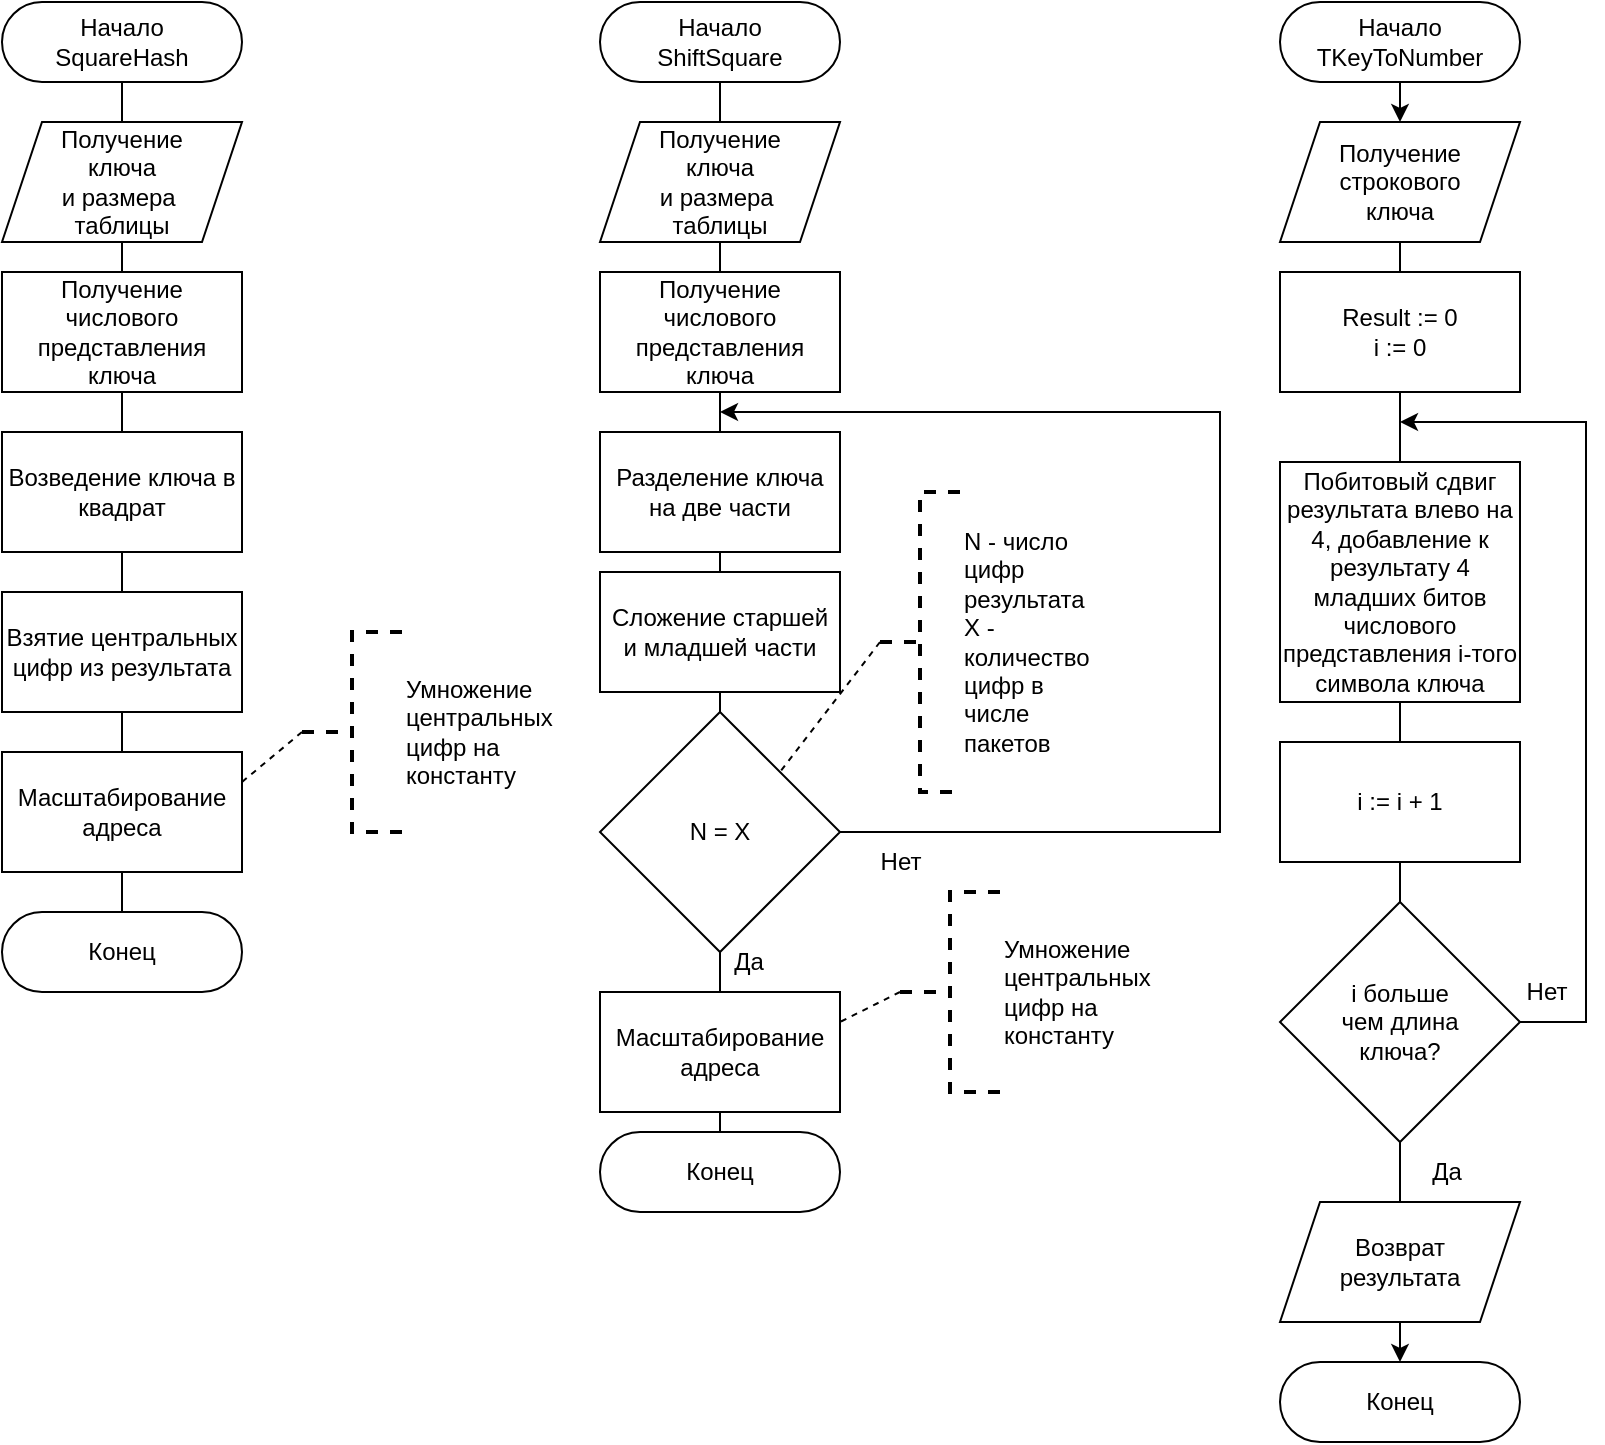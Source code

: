 <mxfile version="25.0.2" pages="5">
  <diagram id="C5RBs43oDa-KdzZeNtuy" name="uHash">
    <mxGraphModel dx="1578" dy="1188" grid="1" gridSize="10" guides="1" tooltips="1" connect="1" arrows="1" fold="1" page="1" pageScale="1" pageWidth="827" pageHeight="1169" math="0" shadow="0">
      <root>
        <mxCell id="WIyWlLk6GJQsqaUBKTNV-0" />
        <mxCell id="WIyWlLk6GJQsqaUBKTNV-1" parent="WIyWlLk6GJQsqaUBKTNV-0" />
        <mxCell id="Ho4xWsiteXDmMkR9nw2c-47" style="edgeStyle=orthogonalEdgeStyle;rounded=0;orthogonalLoop=1;jettySize=auto;html=1;exitX=0.5;exitY=0.5;exitDx=0;exitDy=20;exitPerimeter=0;entryX=0.5;entryY=0;entryDx=0;entryDy=0;endArrow=none;endFill=0;" edge="1" parent="WIyWlLk6GJQsqaUBKTNV-1" source="aARc0usMB1dLvdm51NYO-3" target="Ho4xWsiteXDmMkR9nw2c-44">
          <mxGeometry relative="1" as="geometry" />
        </mxCell>
        <mxCell id="Ho4xWsiteXDmMkR9nw2c-51" value="" style="edgeStyle=orthogonalEdgeStyle;rounded=0;orthogonalLoop=1;jettySize=auto;html=1;endArrow=none;endFill=0;" edge="1" parent="WIyWlLk6GJQsqaUBKTNV-1" source="aARc0usMB1dLvdm51NYO-3" target="Ho4xWsiteXDmMkR9nw2c-44">
          <mxGeometry relative="1" as="geometry" />
        </mxCell>
        <mxCell id="aARc0usMB1dLvdm51NYO-3" value="Начало&lt;div&gt;ShiftSquare&lt;/div&gt;" style="html=1;dashed=0;whiteSpace=wrap;shape=mxgraph.dfd.start" parent="WIyWlLk6GJQsqaUBKTNV-1" vertex="1">
          <mxGeometry x="330" y="390" width="120" height="40" as="geometry" />
        </mxCell>
        <mxCell id="aARc0usMB1dLvdm51NYO-6" style="edgeStyle=orthogonalEdgeStyle;rounded=0;orthogonalLoop=1;jettySize=auto;html=1;entryX=0.5;entryY=0;entryDx=0;entryDy=0;endArrow=none;endFill=0;" parent="WIyWlLk6GJQsqaUBKTNV-1" source="aARc0usMB1dLvdm51NYO-7" target="aARc0usMB1dLvdm51NYO-9" edge="1">
          <mxGeometry relative="1" as="geometry" />
        </mxCell>
        <mxCell id="aARc0usMB1dLvdm51NYO-7" value="Получение числового представления ключа" style="html=1;dashed=0;whiteSpace=wrap;" parent="WIyWlLk6GJQsqaUBKTNV-1" vertex="1">
          <mxGeometry x="330" y="525" width="120" height="60" as="geometry" />
        </mxCell>
        <mxCell id="aARc0usMB1dLvdm51NYO-8" style="edgeStyle=orthogonalEdgeStyle;rounded=0;orthogonalLoop=1;jettySize=auto;html=1;entryX=0.5;entryY=0;entryDx=0;entryDy=0;endArrow=none;endFill=0;" parent="WIyWlLk6GJQsqaUBKTNV-1" source="aARc0usMB1dLvdm51NYO-9" target="aARc0usMB1dLvdm51NYO-11" edge="1">
          <mxGeometry relative="1" as="geometry" />
        </mxCell>
        <mxCell id="aARc0usMB1dLvdm51NYO-9" value="Разделение ключа на две части" style="html=1;dashed=0;whiteSpace=wrap;" parent="WIyWlLk6GJQsqaUBKTNV-1" vertex="1">
          <mxGeometry x="330" y="605" width="120" height="60" as="geometry" />
        </mxCell>
        <mxCell id="aARc0usMB1dLvdm51NYO-22" style="edgeStyle=orthogonalEdgeStyle;rounded=0;orthogonalLoop=1;jettySize=auto;html=1;exitX=0.5;exitY=1;exitDx=0;exitDy=0;entryX=0.5;entryY=0;entryDx=0;entryDy=0;endArrow=none;endFill=0;" parent="WIyWlLk6GJQsqaUBKTNV-1" source="aARc0usMB1dLvdm51NYO-11" target="aARc0usMB1dLvdm51NYO-17" edge="1">
          <mxGeometry relative="1" as="geometry" />
        </mxCell>
        <mxCell id="aARc0usMB1dLvdm51NYO-11" value="Сложение старшей и младшей части" style="html=1;dashed=0;whiteSpace=wrap;" parent="WIyWlLk6GJQsqaUBKTNV-1" vertex="1">
          <mxGeometry x="330" y="675" width="120" height="60" as="geometry" />
        </mxCell>
        <mxCell id="aARc0usMB1dLvdm51NYO-15" value="Конец" style="html=1;dashed=0;whiteSpace=wrap;shape=mxgraph.dfd.start" parent="WIyWlLk6GJQsqaUBKTNV-1" vertex="1">
          <mxGeometry x="330" y="955" width="120" height="40" as="geometry" />
        </mxCell>
        <mxCell id="aARc0usMB1dLvdm51NYO-25" style="edgeStyle=orthogonalEdgeStyle;rounded=0;orthogonalLoop=1;jettySize=auto;html=1;" parent="WIyWlLk6GJQsqaUBKTNV-1" source="aARc0usMB1dLvdm51NYO-17" edge="1">
          <mxGeometry relative="1" as="geometry">
            <mxPoint x="390" y="595" as="targetPoint" />
            <Array as="points">
              <mxPoint x="640" y="805" />
              <mxPoint x="640" y="595" />
            </Array>
          </mxGeometry>
        </mxCell>
        <mxCell id="aARc0usMB1dLvdm51NYO-34" style="edgeStyle=orthogonalEdgeStyle;rounded=0;orthogonalLoop=1;jettySize=auto;html=1;entryX=0.5;entryY=0;entryDx=0;entryDy=0;endArrow=none;endFill=0;" parent="WIyWlLk6GJQsqaUBKTNV-1" source="aARc0usMB1dLvdm51NYO-17" target="aARc0usMB1dLvdm51NYO-30" edge="1">
          <mxGeometry relative="1" as="geometry" />
        </mxCell>
        <mxCell id="aARc0usMB1dLvdm51NYO-17" value="N = X" style="rhombus;whiteSpace=wrap;html=1;aspect=fixed;" parent="WIyWlLk6GJQsqaUBKTNV-1" vertex="1">
          <mxGeometry x="330" y="745" width="120" height="120" as="geometry" />
        </mxCell>
        <mxCell id="aARc0usMB1dLvdm51NYO-20" value="" style="rounded=0;orthogonalLoop=1;jettySize=auto;html=1;exitX=0;exitY=0.5;exitDx=0;exitDy=0;exitPerimeter=0;entryX=1;entryY=0;entryDx=0;entryDy=0;dashed=1;endArrow=none;endFill=0;" parent="WIyWlLk6GJQsqaUBKTNV-1" source="aARc0usMB1dLvdm51NYO-21" target="aARc0usMB1dLvdm51NYO-17" edge="1">
          <mxGeometry relative="1" as="geometry">
            <mxPoint x="420" y="785" as="targetPoint" />
          </mxGeometry>
        </mxCell>
        <mxCell id="aARc0usMB1dLvdm51NYO-21" value="&lt;div style=&quot;&quot;&gt;&lt;span style=&quot;background-color: initial; text-wrap: wrap;&quot;&gt;N - число цифр результата&lt;/span&gt;&lt;/div&gt;&lt;div style=&quot;&quot;&gt;&lt;span style=&quot;background-color: initial; text-wrap: wrap;&quot;&gt;X - количество&amp;nbsp;&lt;/span&gt;&lt;/div&gt;&lt;div style=&quot;&quot;&gt;&lt;span style=&quot;background-color: initial; text-wrap: wrap;&quot;&gt;цифр в числе пакетов&lt;/span&gt;&lt;/div&gt;" style="strokeWidth=2;html=1;shape=mxgraph.flowchart.annotation_2;align=left;labelPosition=right;pointerEvents=1;dashed=1;" parent="WIyWlLk6GJQsqaUBKTNV-1" vertex="1">
          <mxGeometry x="470" y="635" width="40" height="150" as="geometry" />
        </mxCell>
        <mxCell id="aARc0usMB1dLvdm51NYO-26" value="Нет" style="text;html=1;align=center;verticalAlign=middle;resizable=0;points=[];autosize=1;strokeColor=none;fillColor=none;" parent="WIyWlLk6GJQsqaUBKTNV-1" vertex="1">
          <mxGeometry x="460" y="805" width="40" height="30" as="geometry" />
        </mxCell>
        <mxCell id="aARc0usMB1dLvdm51NYO-30" value="Масштабирование адреса" style="html=1;dashed=0;whiteSpace=wrap;" parent="WIyWlLk6GJQsqaUBKTNV-1" vertex="1">
          <mxGeometry x="330" y="885" width="120" height="60" as="geometry" />
        </mxCell>
        <mxCell id="aARc0usMB1dLvdm51NYO-31" value="" style="rounded=0;orthogonalLoop=1;jettySize=auto;html=1;exitX=0;exitY=0.5;exitDx=0;exitDy=0;exitPerimeter=0;entryX=1;entryY=0.25;entryDx=0;entryDy=0;dashed=1;endArrow=none;endFill=0;" parent="WIyWlLk6GJQsqaUBKTNV-1" source="aARc0usMB1dLvdm51NYO-32" target="aARc0usMB1dLvdm51NYO-30" edge="1">
          <mxGeometry relative="1" as="geometry" />
        </mxCell>
        <mxCell id="aARc0usMB1dLvdm51NYO-32" value="&lt;span style=&quot;text-align: center; text-wrap: wrap;&quot;&gt;Умножение&amp;nbsp;&lt;/span&gt;&lt;div&gt;&lt;span style=&quot;text-align: center; text-wrap: wrap;&quot;&gt;центральных&amp;nbsp;&lt;/span&gt;&lt;/div&gt;&lt;div&gt;&lt;span style=&quot;text-align: center; text-wrap: wrap;&quot;&gt;цифр на константу&lt;/span&gt;&lt;/div&gt;" style="strokeWidth=2;html=1;shape=mxgraph.flowchart.annotation_2;align=left;labelPosition=right;pointerEvents=1;dashed=1;" parent="WIyWlLk6GJQsqaUBKTNV-1" vertex="1">
          <mxGeometry x="480" y="835" width="50" height="100" as="geometry" />
        </mxCell>
        <mxCell id="aARc0usMB1dLvdm51NYO-35" value="Да" style="text;html=1;align=center;verticalAlign=middle;resizable=0;points=[];autosize=1;strokeColor=none;fillColor=none;" parent="WIyWlLk6GJQsqaUBKTNV-1" vertex="1">
          <mxGeometry x="384" y="855" width="40" height="30" as="geometry" />
        </mxCell>
        <mxCell id="aARc0usMB1dLvdm51NYO-37" style="edgeStyle=orthogonalEdgeStyle;rounded=0;orthogonalLoop=1;jettySize=auto;html=1;exitX=0.5;exitY=1;exitDx=0;exitDy=0;entryX=0.5;entryY=0.5;entryDx=0;entryDy=-20;entryPerimeter=0;endArrow=none;endFill=0;" parent="WIyWlLk6GJQsqaUBKTNV-1" source="aARc0usMB1dLvdm51NYO-30" target="aARc0usMB1dLvdm51NYO-15" edge="1">
          <mxGeometry relative="1" as="geometry" />
        </mxCell>
        <mxCell id="Ho4xWsiteXDmMkR9nw2c-45" style="edgeStyle=orthogonalEdgeStyle;rounded=0;orthogonalLoop=1;jettySize=auto;html=1;exitX=0.5;exitY=0.5;exitDx=0;exitDy=20;exitPerimeter=0;entryX=0.5;entryY=0;entryDx=0;entryDy=0;endArrow=none;endFill=0;" edge="1" parent="WIyWlLk6GJQsqaUBKTNV-1" source="Ho4xWsiteXDmMkR9nw2c-1" target="Ho4xWsiteXDmMkR9nw2c-43">
          <mxGeometry relative="1" as="geometry" />
        </mxCell>
        <mxCell id="Ho4xWsiteXDmMkR9nw2c-1" value="Начало&lt;div&gt;SquareHash&lt;/div&gt;" style="html=1;dashed=0;whiteSpace=wrap;shape=mxgraph.dfd.start" vertex="1" parent="WIyWlLk6GJQsqaUBKTNV-1">
          <mxGeometry x="31" y="390" width="120" height="40" as="geometry" />
        </mxCell>
        <mxCell id="Ho4xWsiteXDmMkR9nw2c-2" style="edgeStyle=orthogonalEdgeStyle;rounded=0;orthogonalLoop=1;jettySize=auto;html=1;entryX=0.5;entryY=0;entryDx=0;entryDy=0;endArrow=none;endFill=0;" edge="1" source="Ho4xWsiteXDmMkR9nw2c-3" target="Ho4xWsiteXDmMkR9nw2c-5" parent="WIyWlLk6GJQsqaUBKTNV-1">
          <mxGeometry relative="1" as="geometry" />
        </mxCell>
        <mxCell id="Ho4xWsiteXDmMkR9nw2c-3" value="Получение числового представления ключа" style="html=1;dashed=0;whiteSpace=wrap;" vertex="1" parent="WIyWlLk6GJQsqaUBKTNV-1">
          <mxGeometry x="31" y="525" width="120" height="60" as="geometry" />
        </mxCell>
        <mxCell id="Ho4xWsiteXDmMkR9nw2c-4" style="edgeStyle=orthogonalEdgeStyle;rounded=0;orthogonalLoop=1;jettySize=auto;html=1;entryX=0.5;entryY=0;entryDx=0;entryDy=0;endArrow=none;endFill=0;" edge="1" source="Ho4xWsiteXDmMkR9nw2c-5" target="Ho4xWsiteXDmMkR9nw2c-7" parent="WIyWlLk6GJQsqaUBKTNV-1">
          <mxGeometry relative="1" as="geometry" />
        </mxCell>
        <mxCell id="Ho4xWsiteXDmMkR9nw2c-5" value="Возведение ключа в квадрат" style="html=1;dashed=0;whiteSpace=wrap;" vertex="1" parent="WIyWlLk6GJQsqaUBKTNV-1">
          <mxGeometry x="31" y="605" width="120" height="60" as="geometry" />
        </mxCell>
        <mxCell id="Ho4xWsiteXDmMkR9nw2c-20" style="edgeStyle=orthogonalEdgeStyle;rounded=0;orthogonalLoop=1;jettySize=auto;html=1;entryX=0.5;entryY=0;entryDx=0;entryDy=0;endArrow=none;endFill=0;" edge="1" parent="WIyWlLk6GJQsqaUBKTNV-1" source="Ho4xWsiteXDmMkR9nw2c-7" target="Ho4xWsiteXDmMkR9nw2c-15">
          <mxGeometry relative="1" as="geometry" />
        </mxCell>
        <mxCell id="Ho4xWsiteXDmMkR9nw2c-7" value="Взятие центральных цифр из результата" style="html=1;dashed=0;whiteSpace=wrap;" vertex="1" parent="WIyWlLk6GJQsqaUBKTNV-1">
          <mxGeometry x="31" y="685" width="120" height="60" as="geometry" />
        </mxCell>
        <mxCell id="Ho4xWsiteXDmMkR9nw2c-8" value="Конец" style="html=1;dashed=0;whiteSpace=wrap;shape=mxgraph.dfd.start" vertex="1" parent="WIyWlLk6GJQsqaUBKTNV-1">
          <mxGeometry x="31" y="845" width="120" height="40" as="geometry" />
        </mxCell>
        <mxCell id="Ho4xWsiteXDmMkR9nw2c-15" value="Масштабирование адреса" style="html=1;dashed=0;whiteSpace=wrap;" vertex="1" parent="WIyWlLk6GJQsqaUBKTNV-1">
          <mxGeometry x="31" y="765" width="120" height="60" as="geometry" />
        </mxCell>
        <mxCell id="Ho4xWsiteXDmMkR9nw2c-16" value="" style="rounded=0;orthogonalLoop=1;jettySize=auto;html=1;exitX=0;exitY=0.5;exitDx=0;exitDy=0;exitPerimeter=0;entryX=1;entryY=0.25;entryDx=0;entryDy=0;dashed=1;endArrow=none;endFill=0;" edge="1" source="Ho4xWsiteXDmMkR9nw2c-17" target="Ho4xWsiteXDmMkR9nw2c-15" parent="WIyWlLk6GJQsqaUBKTNV-1">
          <mxGeometry relative="1" as="geometry" />
        </mxCell>
        <mxCell id="Ho4xWsiteXDmMkR9nw2c-17" value="&lt;span style=&quot;text-align: center; text-wrap: wrap;&quot;&gt;Умножение&amp;nbsp;&lt;/span&gt;&lt;div&gt;&lt;span style=&quot;text-align: center; text-wrap: wrap;&quot;&gt;центральных&amp;nbsp;&lt;/span&gt;&lt;/div&gt;&lt;div&gt;&lt;span style=&quot;text-align: center; text-wrap: wrap;&quot;&gt;цифр на константу&lt;/span&gt;&lt;/div&gt;" style="strokeWidth=2;html=1;shape=mxgraph.flowchart.annotation_2;align=left;labelPosition=right;pointerEvents=1;dashed=1;" vertex="1" parent="WIyWlLk6GJQsqaUBKTNV-1">
          <mxGeometry x="181" y="705" width="50" height="100" as="geometry" />
        </mxCell>
        <mxCell id="Ho4xWsiteXDmMkR9nw2c-19" style="edgeStyle=orthogonalEdgeStyle;rounded=0;orthogonalLoop=1;jettySize=auto;html=1;exitX=0.5;exitY=1;exitDx=0;exitDy=0;entryX=0.5;entryY=0.5;entryDx=0;entryDy=-20;entryPerimeter=0;endArrow=none;endFill=0;" edge="1" source="Ho4xWsiteXDmMkR9nw2c-15" target="Ho4xWsiteXDmMkR9nw2c-8" parent="WIyWlLk6GJQsqaUBKTNV-1">
          <mxGeometry relative="1" as="geometry" />
        </mxCell>
        <mxCell id="Ho4xWsiteXDmMkR9nw2c-24" style="edgeStyle=orthogonalEdgeStyle;rounded=0;orthogonalLoop=1;jettySize=auto;html=1;exitX=0.5;exitY=0.5;exitDx=0;exitDy=20;exitPerimeter=0;entryX=0.5;entryY=0;entryDx=0;entryDy=0;" edge="1" parent="WIyWlLk6GJQsqaUBKTNV-1" source="Ho4xWsiteXDmMkR9nw2c-21" target="Ho4xWsiteXDmMkR9nw2c-23">
          <mxGeometry relative="1" as="geometry" />
        </mxCell>
        <mxCell id="Ho4xWsiteXDmMkR9nw2c-21" value="Начало&lt;div&gt;TKeyToNumber&lt;/div&gt;" style="html=1;dashed=0;whiteSpace=wrap;shape=mxgraph.dfd.start" vertex="1" parent="WIyWlLk6GJQsqaUBKTNV-1">
          <mxGeometry x="670" y="390" width="120" height="40" as="geometry" />
        </mxCell>
        <mxCell id="Ho4xWsiteXDmMkR9nw2c-27" style="edgeStyle=orthogonalEdgeStyle;rounded=0;orthogonalLoop=1;jettySize=auto;html=1;exitX=0.5;exitY=1;exitDx=0;exitDy=0;entryX=0.5;entryY=0;entryDx=0;entryDy=0;endArrow=none;endFill=0;" edge="1" parent="WIyWlLk6GJQsqaUBKTNV-1" source="Ho4xWsiteXDmMkR9nw2c-23" target="Ho4xWsiteXDmMkR9nw2c-26">
          <mxGeometry relative="1" as="geometry" />
        </mxCell>
        <mxCell id="Ho4xWsiteXDmMkR9nw2c-23" value="Получение строкового&lt;div&gt;ключа&lt;/div&gt;" style="shape=parallelogram;perimeter=parallelogramPerimeter;whiteSpace=wrap;html=1;fixedSize=1;" vertex="1" parent="WIyWlLk6GJQsqaUBKTNV-1">
          <mxGeometry x="670" y="450" width="120" height="60" as="geometry" />
        </mxCell>
        <mxCell id="Ho4xWsiteXDmMkR9nw2c-29" style="edgeStyle=orthogonalEdgeStyle;rounded=0;orthogonalLoop=1;jettySize=auto;html=1;exitX=0.5;exitY=1;exitDx=0;exitDy=0;entryX=0.5;entryY=0;entryDx=0;entryDy=0;endArrow=none;endFill=0;" edge="1" parent="WIyWlLk6GJQsqaUBKTNV-1" source="Ho4xWsiteXDmMkR9nw2c-26" target="Ho4xWsiteXDmMkR9nw2c-28">
          <mxGeometry relative="1" as="geometry" />
        </mxCell>
        <mxCell id="Ho4xWsiteXDmMkR9nw2c-26" value="Result := 0&lt;br&gt;i := 0" style="html=1;dashed=0;whiteSpace=wrap;" vertex="1" parent="WIyWlLk6GJQsqaUBKTNV-1">
          <mxGeometry x="670" y="525" width="120" height="60" as="geometry" />
        </mxCell>
        <mxCell id="Ho4xWsiteXDmMkR9nw2c-33" style="edgeStyle=orthogonalEdgeStyle;rounded=0;orthogonalLoop=1;jettySize=auto;html=1;exitX=0.5;exitY=1;exitDx=0;exitDy=0;entryX=0.5;entryY=0;entryDx=0;entryDy=0;endArrow=none;endFill=0;" edge="1" parent="WIyWlLk6GJQsqaUBKTNV-1" source="Ho4xWsiteXDmMkR9nw2c-28" target="Ho4xWsiteXDmMkR9nw2c-32">
          <mxGeometry relative="1" as="geometry" />
        </mxCell>
        <mxCell id="Ho4xWsiteXDmMkR9nw2c-28" value="Побитовый сдвиг результата влево на 4, добавление к результату 4 младших битов числового представления i-того символа ключа" style="html=1;dashed=0;whiteSpace=wrap;" vertex="1" parent="WIyWlLk6GJQsqaUBKTNV-1">
          <mxGeometry x="670" y="620" width="120" height="120" as="geometry" />
        </mxCell>
        <mxCell id="Ho4xWsiteXDmMkR9nw2c-36" style="edgeStyle=orthogonalEdgeStyle;rounded=0;orthogonalLoop=1;jettySize=auto;html=1;exitX=1;exitY=0.5;exitDx=0;exitDy=0;" edge="1" parent="WIyWlLk6GJQsqaUBKTNV-1" source="Ho4xWsiteXDmMkR9nw2c-30">
          <mxGeometry relative="1" as="geometry">
            <mxPoint x="730" y="600" as="targetPoint" />
            <Array as="points">
              <mxPoint x="823" y="900" />
              <mxPoint x="823" y="600" />
            </Array>
          </mxGeometry>
        </mxCell>
        <mxCell id="Ho4xWsiteXDmMkR9nw2c-40" style="edgeStyle=orthogonalEdgeStyle;rounded=0;orthogonalLoop=1;jettySize=auto;html=1;entryX=0.5;entryY=0;entryDx=0;entryDy=0;endArrow=none;endFill=0;" edge="1" parent="WIyWlLk6GJQsqaUBKTNV-1" source="Ho4xWsiteXDmMkR9nw2c-30" target="Ho4xWsiteXDmMkR9nw2c-39">
          <mxGeometry relative="1" as="geometry" />
        </mxCell>
        <mxCell id="Ho4xWsiteXDmMkR9nw2c-30" value="i больше&lt;div&gt;чем длина&lt;/div&gt;&lt;div&gt;ключа?&lt;/div&gt;" style="rhombus;whiteSpace=wrap;html=1;aspect=fixed;" vertex="1" parent="WIyWlLk6GJQsqaUBKTNV-1">
          <mxGeometry x="670" y="840" width="120" height="120" as="geometry" />
        </mxCell>
        <mxCell id="Ho4xWsiteXDmMkR9nw2c-34" style="edgeStyle=orthogonalEdgeStyle;rounded=0;orthogonalLoop=1;jettySize=auto;html=1;exitX=0.5;exitY=1;exitDx=0;exitDy=0;entryX=0.5;entryY=0;entryDx=0;entryDy=0;endArrow=none;endFill=0;" edge="1" parent="WIyWlLk6GJQsqaUBKTNV-1" source="Ho4xWsiteXDmMkR9nw2c-32" target="Ho4xWsiteXDmMkR9nw2c-30">
          <mxGeometry relative="1" as="geometry" />
        </mxCell>
        <mxCell id="Ho4xWsiteXDmMkR9nw2c-32" value="i := i + 1" style="html=1;dashed=0;whiteSpace=wrap;" vertex="1" parent="WIyWlLk6GJQsqaUBKTNV-1">
          <mxGeometry x="670" y="760" width="120" height="60" as="geometry" />
        </mxCell>
        <mxCell id="Ho4xWsiteXDmMkR9nw2c-37" value="Нет" style="text;html=1;align=center;verticalAlign=middle;resizable=0;points=[];autosize=1;strokeColor=none;fillColor=none;" vertex="1" parent="WIyWlLk6GJQsqaUBKTNV-1">
          <mxGeometry x="783" y="870" width="40" height="30" as="geometry" />
        </mxCell>
        <mxCell id="Ho4xWsiteXDmMkR9nw2c-38" value="Да" style="text;html=1;align=center;verticalAlign=middle;resizable=0;points=[];autosize=1;strokeColor=none;fillColor=none;" vertex="1" parent="WIyWlLk6GJQsqaUBKTNV-1">
          <mxGeometry x="733" y="960" width="40" height="30" as="geometry" />
        </mxCell>
        <mxCell id="Ho4xWsiteXDmMkR9nw2c-39" value="Возврат&lt;div&gt;результата&lt;/div&gt;" style="shape=parallelogram;perimeter=parallelogramPerimeter;whiteSpace=wrap;html=1;fixedSize=1;" vertex="1" parent="WIyWlLk6GJQsqaUBKTNV-1">
          <mxGeometry x="670" y="990" width="120" height="60" as="geometry" />
        </mxCell>
        <mxCell id="Ho4xWsiteXDmMkR9nw2c-41" value="Конец" style="html=1;dashed=0;whiteSpace=wrap;shape=mxgraph.dfd.start" vertex="1" parent="WIyWlLk6GJQsqaUBKTNV-1">
          <mxGeometry x="670" y="1070" width="120" height="40" as="geometry" />
        </mxCell>
        <mxCell id="Ho4xWsiteXDmMkR9nw2c-42" style="edgeStyle=orthogonalEdgeStyle;rounded=0;orthogonalLoop=1;jettySize=auto;html=1;exitX=0.5;exitY=1;exitDx=0;exitDy=0;entryX=0.5;entryY=0.5;entryDx=0;entryDy=-20;entryPerimeter=0;" edge="1" parent="WIyWlLk6GJQsqaUBKTNV-1" source="Ho4xWsiteXDmMkR9nw2c-39" target="Ho4xWsiteXDmMkR9nw2c-41">
          <mxGeometry relative="1" as="geometry" />
        </mxCell>
        <mxCell id="Ho4xWsiteXDmMkR9nw2c-46" style="edgeStyle=orthogonalEdgeStyle;rounded=0;orthogonalLoop=1;jettySize=auto;html=1;exitX=0.5;exitY=1;exitDx=0;exitDy=0;entryX=0.5;entryY=0;entryDx=0;entryDy=0;endArrow=none;endFill=0;" edge="1" parent="WIyWlLk6GJQsqaUBKTNV-1" source="Ho4xWsiteXDmMkR9nw2c-43" target="Ho4xWsiteXDmMkR9nw2c-3">
          <mxGeometry relative="1" as="geometry" />
        </mxCell>
        <mxCell id="Ho4xWsiteXDmMkR9nw2c-43" value="Получение&lt;div&gt;ключа&lt;div&gt;и размера&amp;nbsp;&lt;/div&gt;&lt;div&gt;таблицы&lt;/div&gt;&lt;/div&gt;" style="shape=parallelogram;perimeter=parallelogramPerimeter;whiteSpace=wrap;html=1;fixedSize=1;" vertex="1" parent="WIyWlLk6GJQsqaUBKTNV-1">
          <mxGeometry x="31" y="450" width="120" height="60" as="geometry" />
        </mxCell>
        <mxCell id="Ho4xWsiteXDmMkR9nw2c-48" style="edgeStyle=orthogonalEdgeStyle;rounded=0;orthogonalLoop=1;jettySize=auto;html=1;exitX=0.5;exitY=1;exitDx=0;exitDy=0;entryX=0.5;entryY=0;entryDx=0;entryDy=0;endArrow=none;endFill=0;" edge="1" parent="WIyWlLk6GJQsqaUBKTNV-1" source="Ho4xWsiteXDmMkR9nw2c-44" target="aARc0usMB1dLvdm51NYO-7">
          <mxGeometry relative="1" as="geometry" />
        </mxCell>
        <mxCell id="Ho4xWsiteXDmMkR9nw2c-44" value="Получение&lt;div&gt;ключа&lt;div&gt;и размера&amp;nbsp;&lt;/div&gt;&lt;div&gt;таблицы&lt;/div&gt;&lt;/div&gt;" style="shape=parallelogram;perimeter=parallelogramPerimeter;whiteSpace=wrap;html=1;fixedSize=1;" vertex="1" parent="WIyWlLk6GJQsqaUBKTNV-1">
          <mxGeometry x="330" y="450" width="120" height="60" as="geometry" />
        </mxCell>
      </root>
    </mxGraphModel>
  </diagram>
  <diagram id="FGk-aLyzsk7Rrnc0b_Dr" name="uFiles">
    <mxGraphModel dx="1080" dy="813" grid="1" gridSize="10" guides="1" tooltips="1" connect="1" arrows="1" fold="1" page="1" pageScale="1" pageWidth="827" pageHeight="1169" math="0" shadow="0">
      <root>
        <mxCell id="0" />
        <mxCell id="1" parent="0" />
        <mxCell id="eEnO5b0zjKvjnKqPMH41-1" style="edgeStyle=orthogonalEdgeStyle;rounded=0;orthogonalLoop=1;jettySize=auto;html=1;exitX=0.5;exitY=0.5;exitDx=0;exitDy=20;exitPerimeter=0;entryX=0.5;entryY=0;entryDx=0;entryDy=0;endArrow=none;endFill=0;" edge="1" parent="1" source="eEnO5b0zjKvjnKqPMH41-3" target="eEnO5b0zjKvjnKqPMH41-23">
          <mxGeometry relative="1" as="geometry" />
        </mxCell>
        <mxCell id="eEnO5b0zjKvjnKqPMH41-2" value="" style="edgeStyle=orthogonalEdgeStyle;rounded=0;orthogonalLoop=1;jettySize=auto;html=1;endArrow=none;endFill=0;" edge="1" parent="1" source="eEnO5b0zjKvjnKqPMH41-3" target="eEnO5b0zjKvjnKqPMH41-23">
          <mxGeometry relative="1" as="geometry" />
        </mxCell>
        <mxCell id="eEnO5b0zjKvjnKqPMH41-3" value="Начало&lt;div&gt;ReadKeysFromFile&lt;/div&gt;" style="html=1;dashed=0;whiteSpace=wrap;shape=mxgraph.dfd.start" vertex="1" parent="1">
          <mxGeometry x="361" y="400" width="120" height="40" as="geometry" />
        </mxCell>
        <mxCell id="eEnO5b0zjKvjnKqPMH41-26" style="edgeStyle=orthogonalEdgeStyle;rounded=0;orthogonalLoop=1;jettySize=auto;html=1;entryX=0.5;entryY=0;entryDx=0;entryDy=0;endArrow=none;endFill=0;" edge="1" parent="1" source="eEnO5b0zjKvjnKqPMH41-7" target="eEnO5b0zjKvjnKqPMH41-25">
          <mxGeometry relative="1" as="geometry" />
        </mxCell>
        <mxCell id="eEnO5b0zjKvjnKqPMH41-7" value="Установка i в 0, открытие файла, сброс курсора" style="html=1;dashed=0;whiteSpace=wrap;" vertex="1" parent="1">
          <mxGeometry x="361" y="540" width="120" height="60" as="geometry" />
        </mxCell>
        <mxCell id="eEnO5b0zjKvjnKqPMH41-29" style="edgeStyle=orthogonalEdgeStyle;rounded=0;orthogonalLoop=1;jettySize=auto;html=1;exitX=0.5;exitY=1;exitDx=0;exitDy=0;entryX=0.5;entryY=0;entryDx=0;entryDy=0;endArrow=none;endFill=0;" edge="1" parent="1" source="eEnO5b0zjKvjnKqPMH41-9" target="eEnO5b0zjKvjnKqPMH41-27">
          <mxGeometry relative="1" as="geometry" />
        </mxCell>
        <mxCell id="eEnO5b0zjKvjnKqPMH41-9" value="Чтение записи из файла в переменную Rec" style="html=1;dashed=0;whiteSpace=wrap;" vertex="1" parent="1">
          <mxGeometry x="361" y="720" width="120" height="60" as="geometry" />
        </mxCell>
        <mxCell id="eEnO5b0zjKvjnKqPMH41-10" value="Конец" style="html=1;dashed=0;whiteSpace=wrap;shape=mxgraph.dfd.start" vertex="1" parent="1">
          <mxGeometry x="361" y="1060" width="120" height="40" as="geometry" />
        </mxCell>
        <mxCell id="eEnO5b0zjKvjnKqPMH41-17" value="Закрытие файла" style="html=1;dashed=0;whiteSpace=wrap;" vertex="1" parent="1">
          <mxGeometry x="361" y="980" width="120" height="60" as="geometry" />
        </mxCell>
        <mxCell id="eEnO5b0zjKvjnKqPMH41-21" style="edgeStyle=orthogonalEdgeStyle;rounded=0;orthogonalLoop=1;jettySize=auto;html=1;exitX=0.5;exitY=1;exitDx=0;exitDy=0;entryX=0.5;entryY=0.5;entryDx=0;entryDy=-20;entryPerimeter=0;endArrow=none;endFill=0;" edge="1" parent="1" source="eEnO5b0zjKvjnKqPMH41-17" target="eEnO5b0zjKvjnKqPMH41-10">
          <mxGeometry relative="1" as="geometry" />
        </mxCell>
        <mxCell id="eEnO5b0zjKvjnKqPMH41-24" style="edgeStyle=orthogonalEdgeStyle;rounded=0;orthogonalLoop=1;jettySize=auto;html=1;entryX=0.5;entryY=0;entryDx=0;entryDy=0;endArrow=none;endFill=0;" edge="1" parent="1" source="eEnO5b0zjKvjnKqPMH41-23" target="eEnO5b0zjKvjnKqPMH41-7">
          <mxGeometry relative="1" as="geometry" />
        </mxCell>
        <mxCell id="eEnO5b0zjKvjnKqPMH41-23" value="Получение&lt;div&gt;назв. файла&lt;div&gt;и массива&amp;nbsp;&lt;/div&gt;&lt;div&gt;ключей&lt;/div&gt;&lt;/div&gt;" style="shape=parallelogram;perimeter=parallelogramPerimeter;whiteSpace=wrap;html=1;fixedSize=1;" vertex="1" parent="1">
          <mxGeometry x="361" y="460" width="120" height="60" as="geometry" />
        </mxCell>
        <mxCell id="eEnO5b0zjKvjnKqPMH41-28" style="edgeStyle=orthogonalEdgeStyle;rounded=0;orthogonalLoop=1;jettySize=auto;html=1;exitX=0.5;exitY=1;exitDx=0;exitDy=0;entryX=0.5;entryY=0;entryDx=0;entryDy=0;endArrow=none;endFill=0;" edge="1" parent="1" source="eEnO5b0zjKvjnKqPMH41-25" target="eEnO5b0zjKvjnKqPMH41-9">
          <mxGeometry relative="1" as="geometry" />
        </mxCell>
        <mxCell id="eEnO5b0zjKvjnKqPMH41-25" value="ЦЧК&lt;div&gt;Пока не конец файла&lt;/div&gt;" style="shape=loopLimit;whiteSpace=wrap;html=1;" vertex="1" parent="1">
          <mxGeometry x="361" y="620" width="120" height="80" as="geometry" />
        </mxCell>
        <mxCell id="eEnO5b0zjKvjnKqPMH41-31" style="edgeStyle=orthogonalEdgeStyle;rounded=0;orthogonalLoop=1;jettySize=auto;html=1;exitX=0.5;exitY=1;exitDx=0;exitDy=0;entryX=0.5;entryY=1;entryDx=0;entryDy=0;endArrow=none;endFill=0;" edge="1" parent="1" source="eEnO5b0zjKvjnKqPMH41-27" target="eEnO5b0zjKvjnKqPMH41-30">
          <mxGeometry relative="1" as="geometry" />
        </mxCell>
        <mxCell id="eEnO5b0zjKvjnKqPMH41-27" value="Keys[i] := Rec.Key" style="html=1;dashed=0;whiteSpace=wrap;" vertex="1" parent="1">
          <mxGeometry x="361" y="800" width="120" height="60" as="geometry" />
        </mxCell>
        <mxCell id="eEnO5b0zjKvjnKqPMH41-32" style="edgeStyle=orthogonalEdgeStyle;rounded=0;orthogonalLoop=1;jettySize=auto;html=1;entryX=0.5;entryY=0;entryDx=0;entryDy=0;endArrow=none;endFill=0;" edge="1" parent="1" source="eEnO5b0zjKvjnKqPMH41-30" target="eEnO5b0zjKvjnKqPMH41-17">
          <mxGeometry relative="1" as="geometry" />
        </mxCell>
        <mxCell id="eEnO5b0zjKvjnKqPMH41-30" value="&lt;div&gt;i := i + 1&lt;/div&gt;ЦЧК" style="shape=loopLimit;whiteSpace=wrap;html=1;direction=west;" vertex="1" parent="1">
          <mxGeometry x="361" y="880" width="120" height="80" as="geometry" />
        </mxCell>
      </root>
    </mxGraphModel>
  </diagram>
  <diagram id="Hn6jDHX4Za1OurU4J4w3" name="uHashTable">
    <mxGraphModel dx="3392" dy="1930" grid="1" gridSize="10" guides="1" tooltips="1" connect="1" arrows="1" fold="1" page="1" pageScale="1" pageWidth="827" pageHeight="1169" math="0" shadow="0">
      <root>
        <mxCell id="0" />
        <mxCell id="1" parent="0" />
        <mxCell id="vRqvTrpOgh7KCle9PKK1-1" style="edgeStyle=orthogonalEdgeStyle;rounded=0;orthogonalLoop=1;jettySize=auto;html=1;exitX=0.5;exitY=0.5;exitDx=0;exitDy=20;exitPerimeter=0;entryX=0.5;entryY=0;entryDx=0;entryDy=0;endArrow=none;endFill=0;" edge="1" parent="1" source="vRqvTrpOgh7KCle9PKK1-3" target="vRqvTrpOgh7KCle9PKK1-12">
          <mxGeometry relative="1" as="geometry" />
        </mxCell>
        <mxCell id="vRqvTrpOgh7KCle9PKK1-2" value="" style="edgeStyle=orthogonalEdgeStyle;rounded=0;orthogonalLoop=1;jettySize=auto;html=1;endArrow=none;endFill=0;" edge="1" parent="1" source="vRqvTrpOgh7KCle9PKK1-3" target="vRqvTrpOgh7KCle9PKK1-12">
          <mxGeometry relative="1" as="geometry" />
        </mxCell>
        <mxCell id="vRqvTrpOgh7KCle9PKK1-3" value="Начало&lt;div&gt;Insert&lt;/div&gt;" style="html=1;dashed=0;whiteSpace=wrap;shape=mxgraph.dfd.start" vertex="1" parent="1">
          <mxGeometry x="361" y="400" width="120" height="40" as="geometry" />
        </mxCell>
        <mxCell id="lCKgGWO4q9PsEd7pNJeK-2" style="edgeStyle=orthogonalEdgeStyle;rounded=0;orthogonalLoop=1;jettySize=auto;html=1;exitX=0.5;exitY=1;exitDx=0;exitDy=0;entryX=0.5;entryY=0;entryDx=0;entryDy=0;endArrow=none;endFill=0;" edge="1" parent="1" source="vRqvTrpOgh7KCle9PKK1-5" target="lCKgGWO4q9PsEd7pNJeK-1">
          <mxGeometry relative="1" as="geometry" />
        </mxCell>
        <mxCell id="vRqvTrpOgh7KCle9PKK1-5" value="Хеширование ключа записи, получение индекса бакета" style="html=1;dashed=0;whiteSpace=wrap;" vertex="1" parent="1">
          <mxGeometry x="361" y="540" width="120" height="60" as="geometry" />
        </mxCell>
        <mxCell id="cwWzeKr9VqRHmlhLOnPq-7" style="edgeStyle=orthogonalEdgeStyle;rounded=0;orthogonalLoop=1;jettySize=auto;html=1;exitX=0.5;exitY=1;exitDx=0;exitDy=0;entryX=0.5;entryY=1;entryDx=0;entryDy=0;endArrow=none;endFill=0;" edge="1" parent="1" source="vRqvTrpOgh7KCle9PKK1-7" target="cwWzeKr9VqRHmlhLOnPq-6">
          <mxGeometry relative="1" as="geometry" />
        </mxCell>
        <mxCell id="vRqvTrpOgh7KCle9PKK1-7" value="Текущий := следующий после текущего" style="html=1;dashed=0;whiteSpace=wrap;" vertex="1" parent="1">
          <mxGeometry x="540" y="1160" width="120" height="60" as="geometry" />
        </mxCell>
        <mxCell id="vRqvTrpOgh7KCle9PKK1-8" value="Конец" style="html=1;dashed=0;whiteSpace=wrap;shape=mxgraph.dfd.start" vertex="1" parent="1">
          <mxGeometry x="354" y="1340" width="120" height="40" as="geometry" />
        </mxCell>
        <mxCell id="vRqvTrpOgh7KCle9PKK1-9" value="Увеличение количества записей в хеш-таблице" style="html=1;dashed=0;whiteSpace=wrap;" vertex="1" parent="1">
          <mxGeometry x="354" y="1260" width="120" height="60" as="geometry" />
        </mxCell>
        <mxCell id="vRqvTrpOgh7KCle9PKK1-10" style="edgeStyle=orthogonalEdgeStyle;rounded=0;orthogonalLoop=1;jettySize=auto;html=1;exitX=0.5;exitY=1;exitDx=0;exitDy=0;entryX=0.5;entryY=0.5;entryDx=0;entryDy=-20;entryPerimeter=0;endArrow=none;endFill=0;" edge="1" parent="1" source="vRqvTrpOgh7KCle9PKK1-9" target="vRqvTrpOgh7KCle9PKK1-8">
          <mxGeometry relative="1" as="geometry" />
        </mxCell>
        <mxCell id="vRqvTrpOgh7KCle9PKK1-11" style="edgeStyle=orthogonalEdgeStyle;rounded=0;orthogonalLoop=1;jettySize=auto;html=1;entryX=0.5;entryY=0;entryDx=0;entryDy=0;endArrow=none;endFill=0;" edge="1" parent="1" source="vRqvTrpOgh7KCle9PKK1-12" target="vRqvTrpOgh7KCle9PKK1-5">
          <mxGeometry relative="1" as="geometry" />
        </mxCell>
        <mxCell id="vRqvTrpOgh7KCle9PKK1-12" value="Получение&lt;div&gt;записи&lt;/div&gt;&lt;div&gt;для вставки&lt;/div&gt;" style="shape=parallelogram;perimeter=parallelogramPerimeter;whiteSpace=wrap;html=1;fixedSize=1;" vertex="1" parent="1">
          <mxGeometry x="361" y="460" width="120" height="60" as="geometry" />
        </mxCell>
        <mxCell id="vRqvTrpOgh7KCle9PKK1-13" style="edgeStyle=orthogonalEdgeStyle;rounded=0;orthogonalLoop=1;jettySize=auto;html=1;exitX=0.5;exitY=1;exitDx=0;exitDy=0;entryX=0.5;entryY=0;entryDx=0;entryDy=0;endArrow=none;endFill=0;" edge="1" parent="1" source="vRqvTrpOgh7KCle9PKK1-14" target="vRqvTrpOgh7KCle9PKK1-7">
          <mxGeometry relative="1" as="geometry" />
        </mxCell>
        <mxCell id="vRqvTrpOgh7KCle9PKK1-14" value="ЦЗП&lt;div&gt;Пока следующий указатель не равен nil&lt;/div&gt;" style="shape=loopLimit;whiteSpace=wrap;html=1;" vertex="1" parent="1">
          <mxGeometry x="540" y="1070" width="120" height="80" as="geometry" />
        </mxCell>
        <mxCell id="cwWzeKr9VqRHmlhLOnPq-15" style="edgeStyle=orthogonalEdgeStyle;rounded=0;orthogonalLoop=1;jettySize=auto;html=1;entryX=0;entryY=0.5;entryDx=0;entryDy=0;endArrow=none;endFill=0;" edge="1" parent="1" source="vRqvTrpOgh7KCle9PKK1-16" target="cwWzeKr9VqRHmlhLOnPq-14">
          <mxGeometry relative="1" as="geometry" />
        </mxCell>
        <mxCell id="vRqvTrpOgh7KCle9PKK1-16" value="Следующий после текущего := новый указатель" style="html=1;dashed=0;whiteSpace=wrap;" vertex="1" parent="1">
          <mxGeometry x="540" y="1330" width="120" height="60" as="geometry" />
        </mxCell>
        <mxCell id="lCKgGWO4q9PsEd7pNJeK-4" style="edgeStyle=orthogonalEdgeStyle;rounded=0;orthogonalLoop=1;jettySize=auto;html=1;entryX=0.5;entryY=0;entryDx=0;entryDy=0;endArrow=none;endFill=0;" edge="1" parent="1" source="lCKgGWO4q9PsEd7pNJeK-1" target="lCKgGWO4q9PsEd7pNJeK-3">
          <mxGeometry relative="1" as="geometry" />
        </mxCell>
        <mxCell id="lCKgGWO4q9PsEd7pNJeK-8" style="edgeStyle=orthogonalEdgeStyle;rounded=0;orthogonalLoop=1;jettySize=auto;html=1;exitX=1;exitY=0.5;exitDx=0;exitDy=0;entryX=0.5;entryY=0;entryDx=0;entryDy=0;" edge="1" parent="1" source="lCKgGWO4q9PsEd7pNJeK-1" target="lCKgGWO4q9PsEd7pNJeK-7">
          <mxGeometry relative="1" as="geometry" />
        </mxCell>
        <mxCell id="lCKgGWO4q9PsEd7pNJeK-1" value="Основная&lt;div&gt;область бакета&lt;/div&gt;&lt;div&gt;заполнена?&lt;/div&gt;" style="rhombus;whiteSpace=wrap;html=1;aspect=fixed;" vertex="1" parent="1">
          <mxGeometry x="361" y="620" width="120" height="120" as="geometry" />
        </mxCell>
        <mxCell id="lCKgGWO4q9PsEd7pNJeK-6" style="edgeStyle=orthogonalEdgeStyle;rounded=0;orthogonalLoop=1;jettySize=auto;html=1;entryX=0.5;entryY=0;entryDx=0;entryDy=0;endArrow=none;endFill=0;" edge="1" parent="1" source="lCKgGWO4q9PsEd7pNJeK-3" target="lCKgGWO4q9PsEd7pNJeK-5">
          <mxGeometry relative="1" as="geometry" />
        </mxCell>
        <mxCell id="lCKgGWO4q9PsEd7pNJeK-3" value="Помещаем запись в основную область пакета по индексу текущей длины" style="html=1;dashed=0;whiteSpace=wrap;" vertex="1" parent="1">
          <mxGeometry x="361" y="760" width="120" height="60" as="geometry" />
        </mxCell>
        <mxCell id="cwWzeKr9VqRHmlhLOnPq-17" style="edgeStyle=orthogonalEdgeStyle;rounded=0;orthogonalLoop=1;jettySize=auto;html=1;entryX=0.5;entryY=0;entryDx=0;entryDy=0;endArrow=none;endFill=0;" edge="1" parent="1" source="lCKgGWO4q9PsEd7pNJeK-5" target="cwWzeKr9VqRHmlhLOnPq-16">
          <mxGeometry relative="1" as="geometry" />
        </mxCell>
        <mxCell id="lCKgGWO4q9PsEd7pNJeK-5" value="Увеличиваем число записей в основной области и длину бакета" style="html=1;dashed=0;whiteSpace=wrap;" vertex="1" parent="1">
          <mxGeometry x="361" y="840" width="120" height="60" as="geometry" />
        </mxCell>
        <mxCell id="cwWzeKr9VqRHmlhLOnPq-2" style="edgeStyle=orthogonalEdgeStyle;rounded=0;orthogonalLoop=1;jettySize=auto;html=1;exitX=0.5;exitY=1;exitDx=0;exitDy=0;entryX=0.5;entryY=0;entryDx=0;entryDy=0;endArrow=none;endFill=0;" edge="1" parent="1" source="lCKgGWO4q9PsEd7pNJeK-7" target="cwWzeKr9VqRHmlhLOnPq-1">
          <mxGeometry relative="1" as="geometry" />
        </mxCell>
        <mxCell id="lCKgGWO4q9PsEd7pNJeK-7" value="Увеличиваем число коллизий и создаём новый указатель" style="html=1;dashed=0;whiteSpace=wrap;" vertex="1" parent="1">
          <mxGeometry x="540" y="760" width="120" height="60" as="geometry" />
        </mxCell>
        <mxCell id="cwWzeKr9VqRHmlhLOnPq-4" style="edgeStyle=orthogonalEdgeStyle;rounded=0;orthogonalLoop=1;jettySize=auto;html=1;entryX=0.5;entryY=0;entryDx=0;entryDy=0;endArrow=none;endFill=0;" edge="1" parent="1" source="cwWzeKr9VqRHmlhLOnPq-1" target="cwWzeKr9VqRHmlhLOnPq-3">
          <mxGeometry relative="1" as="geometry" />
        </mxCell>
        <mxCell id="cwWzeKr9VqRHmlhLOnPq-10" style="edgeStyle=orthogonalEdgeStyle;rounded=0;orthogonalLoop=1;jettySize=auto;html=1;entryX=0.5;entryY=0;entryDx=0;entryDy=0;" edge="1" parent="1" source="cwWzeKr9VqRHmlhLOnPq-1" target="cwWzeKr9VqRHmlhLOnPq-9">
          <mxGeometry relative="1" as="geometry" />
        </mxCell>
        <mxCell id="cwWzeKr9VqRHmlhLOnPq-1" value="Указатель на&lt;div&gt;обл. переполнения&lt;/div&gt;&lt;div&gt;= nil?&lt;/div&gt;" style="rhombus;whiteSpace=wrap;html=1;aspect=fixed;" vertex="1" parent="1">
          <mxGeometry x="540" y="840" width="120" height="120" as="geometry" />
        </mxCell>
        <mxCell id="cwWzeKr9VqRHmlhLOnPq-5" style="edgeStyle=orthogonalEdgeStyle;rounded=0;orthogonalLoop=1;jettySize=auto;html=1;entryX=0.5;entryY=0;entryDx=0;entryDy=0;endArrow=none;endFill=0;" edge="1" parent="1" source="cwWzeKr9VqRHmlhLOnPq-3" target="vRqvTrpOgh7KCle9PKK1-14">
          <mxGeometry relative="1" as="geometry" />
        </mxCell>
        <mxCell id="cwWzeKr9VqRHmlhLOnPq-3" value="Текущий указатель - первый в цепочке переполнения" style="html=1;dashed=0;whiteSpace=wrap;" vertex="1" parent="1">
          <mxGeometry x="540" y="990" width="120" height="60" as="geometry" />
        </mxCell>
        <mxCell id="cwWzeKr9VqRHmlhLOnPq-11" style="edgeStyle=orthogonalEdgeStyle;rounded=0;orthogonalLoop=1;jettySize=auto;html=1;entryX=0.5;entryY=0;entryDx=0;entryDy=0;endArrow=none;endFill=0;" edge="1" parent="1" source="cwWzeKr9VqRHmlhLOnPq-6" target="vRqvTrpOgh7KCle9PKK1-16">
          <mxGeometry relative="1" as="geometry" />
        </mxCell>
        <mxCell id="cwWzeKr9VqRHmlhLOnPq-6" value="ЦЗП" style="shape=loopLimit;whiteSpace=wrap;html=1;direction=west;" vertex="1" parent="1">
          <mxGeometry x="540" y="1230" width="120" height="80" as="geometry" />
        </mxCell>
        <mxCell id="cwWzeKr9VqRHmlhLOnPq-13" style="edgeStyle=orthogonalEdgeStyle;rounded=0;orthogonalLoop=1;jettySize=auto;html=1;exitX=0.5;exitY=1;exitDx=0;exitDy=0;entryX=0.5;entryY=0;entryDx=0;entryDy=0;endArrow=none;endFill=0;" edge="1" parent="1" source="cwWzeKr9VqRHmlhLOnPq-9" target="cwWzeKr9VqRHmlhLOnPq-12">
          <mxGeometry relative="1" as="geometry" />
        </mxCell>
        <mxCell id="cwWzeKr9VqRHmlhLOnPq-9" value="Первый элемент области переполнения := новый указатель" style="html=1;dashed=0;whiteSpace=wrap;" vertex="1" parent="1">
          <mxGeometry x="700" y="990" width="120" height="60" as="geometry" />
        </mxCell>
        <mxCell id="cwWzeKr9VqRHmlhLOnPq-12" value="КЗ" style="ellipse;whiteSpace=wrap;html=1;aspect=fixed;" vertex="1" parent="1">
          <mxGeometry x="740" y="1070" width="40" height="40" as="geometry" />
        </mxCell>
        <mxCell id="cwWzeKr9VqRHmlhLOnPq-14" value="КЗ" style="ellipse;whiteSpace=wrap;html=1;aspect=fixed;" vertex="1" parent="1">
          <mxGeometry x="700" y="1340" width="40" height="40" as="geometry" />
        </mxCell>
        <mxCell id="cwWzeKr9VqRHmlhLOnPq-16" value="КЗ" style="ellipse;whiteSpace=wrap;html=1;aspect=fixed;" vertex="1" parent="1">
          <mxGeometry x="401" y="920" width="40" height="40" as="geometry" />
        </mxCell>
        <mxCell id="cwWzeKr9VqRHmlhLOnPq-19" style="edgeStyle=orthogonalEdgeStyle;rounded=0;orthogonalLoop=1;jettySize=auto;html=1;exitX=0.5;exitY=1;exitDx=0;exitDy=0;entryX=0.5;entryY=0;entryDx=0;entryDy=0;endArrow=none;endFill=0;" edge="1" parent="1" source="cwWzeKr9VqRHmlhLOnPq-18" target="vRqvTrpOgh7KCle9PKK1-9">
          <mxGeometry relative="1" as="geometry" />
        </mxCell>
        <mxCell id="cwWzeKr9VqRHmlhLOnPq-18" value="КЗ" style="ellipse;whiteSpace=wrap;html=1;aspect=fixed;" vertex="1" parent="1">
          <mxGeometry x="394" y="1190" width="40" height="40" as="geometry" />
        </mxCell>
        <mxCell id="cwWzeKr9VqRHmlhLOnPq-20" value="Да" style="text;html=1;align=center;verticalAlign=middle;whiteSpace=wrap;rounded=0;" vertex="1" parent="1">
          <mxGeometry x="660" y="870" width="60" height="30" as="geometry" />
        </mxCell>
        <mxCell id="cwWzeKr9VqRHmlhLOnPq-21" value="Да" style="text;html=1;align=center;verticalAlign=middle;whiteSpace=wrap;rounded=0;" vertex="1" parent="1">
          <mxGeometry x="480" y="653" width="60" height="30" as="geometry" />
        </mxCell>
        <mxCell id="cwWzeKr9VqRHmlhLOnPq-22" value="Нет" style="text;html=1;align=center;verticalAlign=middle;whiteSpace=wrap;rounded=0;" vertex="1" parent="1">
          <mxGeometry x="420" y="737" width="40" height="20" as="geometry" />
        </mxCell>
        <mxCell id="cwWzeKr9VqRHmlhLOnPq-23" value="Нет" style="text;html=1;align=center;verticalAlign=middle;whiteSpace=wrap;rounded=0;" vertex="1" parent="1">
          <mxGeometry x="600" y="965" width="40" height="20" as="geometry" />
        </mxCell>
        <mxCell id="cwWzeKr9VqRHmlhLOnPq-26" value="" style="edgeStyle=orthogonalEdgeStyle;rounded=0;orthogonalLoop=1;jettySize=auto;html=1;endArrow=none;endFill=0;" edge="1" parent="1" source="cwWzeKr9VqRHmlhLOnPq-24" target="cwWzeKr9VqRHmlhLOnPq-25">
          <mxGeometry relative="1" as="geometry" />
        </mxCell>
        <mxCell id="cwWzeKr9VqRHmlhLOnPq-24" value="Начало&lt;div&gt;Find&lt;/div&gt;" style="html=1;dashed=0;whiteSpace=wrap;shape=mxgraph.dfd.start" vertex="1" parent="1">
          <mxGeometry x="-20" y="400" width="120" height="40" as="geometry" />
        </mxCell>
        <mxCell id="cwWzeKr9VqRHmlhLOnPq-28" value="" style="edgeStyle=orthogonalEdgeStyle;rounded=0;orthogonalLoop=1;jettySize=auto;html=1;endArrow=none;endFill=0;" edge="1" parent="1" source="cwWzeKr9VqRHmlhLOnPq-25" target="cwWzeKr9VqRHmlhLOnPq-27">
          <mxGeometry relative="1" as="geometry" />
        </mxCell>
        <mxCell id="cwWzeKr9VqRHmlhLOnPq-25" value="Получение&lt;div&gt;ключа&lt;/div&gt;&lt;div&gt;для поиска&lt;/div&gt;" style="shape=parallelogram;perimeter=parallelogramPerimeter;whiteSpace=wrap;html=1;fixedSize=1;" vertex="1" parent="1">
          <mxGeometry x="-20" y="460" width="120" height="60" as="geometry" />
        </mxCell>
        <mxCell id="cwWzeKr9VqRHmlhLOnPq-30" value="" style="edgeStyle=orthogonalEdgeStyle;rounded=0;orthogonalLoop=1;jettySize=auto;html=1;endArrow=none;endFill=0;" edge="1" parent="1" source="cwWzeKr9VqRHmlhLOnPq-27" target="cwWzeKr9VqRHmlhLOnPq-29">
          <mxGeometry relative="1" as="geometry" />
        </mxCell>
        <mxCell id="cwWzeKr9VqRHmlhLOnPq-27" value="Хеширование ключа записи, получение индекса бакета" style="html=1;dashed=0;whiteSpace=wrap;" vertex="1" parent="1">
          <mxGeometry x="-20" y="540" width="120" height="60" as="geometry" />
        </mxCell>
        <mxCell id="cwWzeKr9VqRHmlhLOnPq-32" value="" style="edgeStyle=orthogonalEdgeStyle;rounded=0;orthogonalLoop=1;jettySize=auto;html=1;endArrow=none;endFill=0;" edge="1" parent="1" source="cwWzeKr9VqRHmlhLOnPq-29" target="cwWzeKr9VqRHmlhLOnPq-31">
          <mxGeometry relative="1" as="geometry" />
        </mxCell>
        <mxCell id="cwWzeKr9VqRHmlhLOnPq-29" value="ЦПО&lt;div&gt;Пока не конец основной области&lt;/div&gt;" style="shape=loopLimit;whiteSpace=wrap;html=1;" vertex="1" parent="1">
          <mxGeometry x="-20" y="620" width="120" height="80" as="geometry" />
        </mxCell>
        <mxCell id="cwWzeKr9VqRHmlhLOnPq-34" style="edgeStyle=orthogonalEdgeStyle;rounded=0;orthogonalLoop=1;jettySize=auto;html=1;entryX=0.5;entryY=0;entryDx=0;entryDy=0;" edge="1" parent="1" source="cwWzeKr9VqRHmlhLOnPq-31" target="cwWzeKr9VqRHmlhLOnPq-33">
          <mxGeometry relative="1" as="geometry" />
        </mxCell>
        <mxCell id="cwWzeKr9VqRHmlhLOnPq-37" style="edgeStyle=orthogonalEdgeStyle;rounded=0;orthogonalLoop=1;jettySize=auto;html=1;entryX=0.5;entryY=1;entryDx=0;entryDy=0;endArrow=none;endFill=0;" edge="1" parent="1" source="cwWzeKr9VqRHmlhLOnPq-31" target="cwWzeKr9VqRHmlhLOnPq-36">
          <mxGeometry relative="1" as="geometry" />
        </mxCell>
        <mxCell id="cwWzeKr9VqRHmlhLOnPq-31" value="Ключ текущ.&lt;div&gt;записи равен&lt;/div&gt;&lt;div&gt;искомому?&lt;/div&gt;" style="rhombus;whiteSpace=wrap;html=1;aspect=fixed;" vertex="1" parent="1">
          <mxGeometry x="-20" y="720" width="120" height="120" as="geometry" />
        </mxCell>
        <mxCell id="cwWzeKr9VqRHmlhLOnPq-59" style="edgeStyle=orthogonalEdgeStyle;rounded=0;orthogonalLoop=1;jettySize=auto;html=1;exitX=0.5;exitY=1;exitDx=0;exitDy=0;entryX=0.5;entryY=0;entryDx=0;entryDy=0;endArrow=none;endFill=0;" edge="1" parent="1" source="cwWzeKr9VqRHmlhLOnPq-33" target="cwWzeKr9VqRHmlhLOnPq-58">
          <mxGeometry relative="1" as="geometry" />
        </mxCell>
        <mxCell id="cwWzeKr9VqRHmlhLOnPq-33" value="Заполнение данных возврата из текущей записи" style="html=1;dashed=0;whiteSpace=wrap;" vertex="1" parent="1">
          <mxGeometry x="120" y="860" width="120" height="60" as="geometry" />
        </mxCell>
        <mxCell id="cwWzeKr9VqRHmlhLOnPq-35" value="Да" style="text;html=1;align=center;verticalAlign=middle;whiteSpace=wrap;rounded=0;" vertex="1" parent="1">
          <mxGeometry x="100" y="754" width="60" height="30" as="geometry" />
        </mxCell>
        <mxCell id="cwWzeKr9VqRHmlhLOnPq-40" value="" style="edgeStyle=orthogonalEdgeStyle;rounded=0;orthogonalLoop=1;jettySize=auto;html=1;endArrow=none;endFill=0;" edge="1" parent="1" source="cwWzeKr9VqRHmlhLOnPq-36" target="cwWzeKr9VqRHmlhLOnPq-39">
          <mxGeometry relative="1" as="geometry" />
        </mxCell>
        <mxCell id="cwWzeKr9VqRHmlhLOnPq-36" value="&lt;div&gt;Получить следующую запись&lt;/div&gt;ЦПО" style="shape=loopLimit;whiteSpace=wrap;html=1;direction=west;" vertex="1" parent="1">
          <mxGeometry x="-20" y="860" width="120" height="80" as="geometry" />
        </mxCell>
        <mxCell id="cwWzeKr9VqRHmlhLOnPq-38" value="Нет" style="text;html=1;align=center;verticalAlign=middle;whiteSpace=wrap;rounded=0;" vertex="1" parent="1">
          <mxGeometry y="840" width="40" height="20" as="geometry" />
        </mxCell>
        <mxCell id="cwWzeKr9VqRHmlhLOnPq-42" value="" style="edgeStyle=orthogonalEdgeStyle;rounded=0;orthogonalLoop=1;jettySize=auto;html=1;endArrow=none;endFill=0;" edge="1" parent="1" source="cwWzeKr9VqRHmlhLOnPq-39" target="cwWzeKr9VqRHmlhLOnPq-41">
          <mxGeometry relative="1" as="geometry" />
        </mxCell>
        <mxCell id="cwWzeKr9VqRHmlhLOnPq-39" value="Текущая запись := первая запись из области переполнения" style="html=1;dashed=0;whiteSpace=wrap;" vertex="1" parent="1">
          <mxGeometry x="-20" y="960" width="120" height="60" as="geometry" />
        </mxCell>
        <mxCell id="cwWzeKr9VqRHmlhLOnPq-45" value="" style="edgeStyle=orthogonalEdgeStyle;rounded=0;orthogonalLoop=1;jettySize=auto;html=1;endArrow=none;endFill=0;" edge="1" parent="1" source="cwWzeKr9VqRHmlhLOnPq-41" target="cwWzeKr9VqRHmlhLOnPq-43">
          <mxGeometry relative="1" as="geometry" />
        </mxCell>
        <mxCell id="cwWzeKr9VqRHmlhLOnPq-41" value="ЦПП&lt;div&gt;&lt;span style=&quot;background-color: initial;&quot;&gt;Пока текущая запись не nil&lt;/span&gt;&lt;/div&gt;" style="shape=loopLimit;whiteSpace=wrap;html=1;" vertex="1" parent="1">
          <mxGeometry x="-20" y="1040" width="120" height="80" as="geometry" />
        </mxCell>
        <mxCell id="cwWzeKr9VqRHmlhLOnPq-48" style="edgeStyle=orthogonalEdgeStyle;rounded=0;orthogonalLoop=1;jettySize=auto;html=1;exitX=0.5;exitY=1;exitDx=0;exitDy=0;entryX=0.5;entryY=1;entryDx=0;entryDy=0;endArrow=none;endFill=0;" edge="1" parent="1" source="cwWzeKr9VqRHmlhLOnPq-43" target="cwWzeKr9VqRHmlhLOnPq-47">
          <mxGeometry relative="1" as="geometry" />
        </mxCell>
        <mxCell id="cwWzeKr9VqRHmlhLOnPq-49" style="edgeStyle=orthogonalEdgeStyle;rounded=0;orthogonalLoop=1;jettySize=auto;html=1;entryX=0.5;entryY=0;entryDx=0;entryDy=0;" edge="1" parent="1" source="cwWzeKr9VqRHmlhLOnPq-43" target="cwWzeKr9VqRHmlhLOnPq-46">
          <mxGeometry relative="1" as="geometry" />
        </mxCell>
        <mxCell id="cwWzeKr9VqRHmlhLOnPq-43" value="Ключ текущ.&lt;div&gt;записи равен&lt;/div&gt;&lt;div&gt;искомому?&lt;/div&gt;" style="rhombus;whiteSpace=wrap;html=1;aspect=fixed;" vertex="1" parent="1">
          <mxGeometry x="-20" y="1140" width="120" height="120" as="geometry" />
        </mxCell>
        <mxCell id="cwWzeKr9VqRHmlhLOnPq-61" style="edgeStyle=orthogonalEdgeStyle;rounded=0;orthogonalLoop=1;jettySize=auto;html=1;entryX=0.5;entryY=0;entryDx=0;entryDy=0;endArrow=none;endFill=0;" edge="1" parent="1" source="cwWzeKr9VqRHmlhLOnPq-46" target="cwWzeKr9VqRHmlhLOnPq-60">
          <mxGeometry relative="1" as="geometry" />
        </mxCell>
        <mxCell id="cwWzeKr9VqRHmlhLOnPq-46" value="Заполнение данных возврата из текущей записи" style="html=1;dashed=0;whiteSpace=wrap;" vertex="1" parent="1">
          <mxGeometry x="120" y="1280" width="120" height="60" as="geometry" />
        </mxCell>
        <mxCell id="cwWzeKr9VqRHmlhLOnPq-52" value="" style="edgeStyle=orthogonalEdgeStyle;rounded=0;orthogonalLoop=1;jettySize=auto;html=1;endArrow=none;endFill=0;" edge="1" parent="1" source="cwWzeKr9VqRHmlhLOnPq-47" target="cwWzeKr9VqRHmlhLOnPq-51">
          <mxGeometry relative="1" as="geometry" />
        </mxCell>
        <mxCell id="cwWzeKr9VqRHmlhLOnPq-47" value="ЦПП&lt;div&gt;&lt;span style=&quot;background-color: initial;&quot;&gt;Пока текущая запись не nil&lt;/span&gt;&lt;/div&gt;" style="shape=loopLimit;whiteSpace=wrap;html=1;direction=west;" vertex="1" parent="1">
          <mxGeometry x="-20" y="1280" width="120" height="80" as="geometry" />
        </mxCell>
        <mxCell id="cwWzeKr9VqRHmlhLOnPq-50" value="Конец" style="html=1;dashed=0;whiteSpace=wrap;shape=mxgraph.dfd.start" vertex="1" parent="1">
          <mxGeometry x="-20" y="1560" width="120" height="40" as="geometry" />
        </mxCell>
        <mxCell id="2PNNQpXU8PjDC-6NU0-x-3" style="edgeStyle=orthogonalEdgeStyle;rounded=0;orthogonalLoop=1;jettySize=auto;html=1;entryX=0.5;entryY=0;entryDx=0;entryDy=0;endArrow=none;endFill=0;" edge="1" parent="1" source="cwWzeKr9VqRHmlhLOnPq-51" target="2PNNQpXU8PjDC-6NU0-x-2">
          <mxGeometry relative="1" as="geometry" />
        </mxCell>
        <mxCell id="cwWzeKr9VqRHmlhLOnPq-51" value="Result := False" style="html=1;dashed=0;whiteSpace=wrap;" vertex="1" parent="1">
          <mxGeometry x="-20" y="1380" width="120" height="60" as="geometry" />
        </mxCell>
        <mxCell id="cwWzeKr9VqRHmlhLOnPq-57" style="edgeStyle=orthogonalEdgeStyle;rounded=0;orthogonalLoop=1;jettySize=auto;html=1;entryX=0;entryY=0.5;entryDx=0;entryDy=0;" edge="1" parent="1" source="cwWzeKr9VqRHmlhLOnPq-54" target="cwWzeKr9VqRHmlhLOnPq-55">
          <mxGeometry relative="1" as="geometry" />
        </mxCell>
        <mxCell id="cwWzeKr9VqRHmlhLOnPq-54" value="КП" style="ellipse;whiteSpace=wrap;html=1;aspect=fixed;" vertex="1" parent="1">
          <mxGeometry x="-220" y="1440" width="40" height="40" as="geometry" />
        </mxCell>
        <mxCell id="cwWzeKr9VqRHmlhLOnPq-56" style="edgeStyle=orthogonalEdgeStyle;rounded=0;orthogonalLoop=1;jettySize=auto;html=1;" edge="1" parent="1" source="cwWzeKr9VqRHmlhLOnPq-55">
          <mxGeometry relative="1" as="geometry">
            <mxPoint x="40" y="1460" as="targetPoint" />
          </mxGeometry>
        </mxCell>
        <mxCell id="cwWzeKr9VqRHmlhLOnPq-55" value="Result := True" style="html=1;dashed=0;whiteSpace=wrap;" vertex="1" parent="1">
          <mxGeometry x="-160" y="1430" width="120" height="60" as="geometry" />
        </mxCell>
        <mxCell id="cwWzeKr9VqRHmlhLOnPq-58" value="КП" style="ellipse;whiteSpace=wrap;html=1;aspect=fixed;" vertex="1" parent="1">
          <mxGeometry x="160" y="940" width="40" height="40" as="geometry" />
        </mxCell>
        <mxCell id="cwWzeKr9VqRHmlhLOnPq-60" value="КП" style="ellipse;whiteSpace=wrap;html=1;aspect=fixed;" vertex="1" parent="1">
          <mxGeometry x="160" y="1360" width="40" height="40" as="geometry" />
        </mxCell>
        <mxCell id="cwWzeKr9VqRHmlhLOnPq-63" value="Да" style="text;html=1;align=center;verticalAlign=middle;whiteSpace=wrap;rounded=0;" vertex="1" parent="1">
          <mxGeometry x="90" y="1175" width="60" height="30" as="geometry" />
        </mxCell>
        <mxCell id="cwWzeKr9VqRHmlhLOnPq-64" value="Нет" style="text;html=1;align=center;verticalAlign=middle;whiteSpace=wrap;rounded=0;" vertex="1" parent="1">
          <mxGeometry y="1260" width="40" height="20" as="geometry" />
        </mxCell>
        <mxCell id="2PNNQpXU8PjDC-6NU0-x-2" value="Возврат&lt;div&gt;результата&lt;/div&gt;&lt;div&gt;поиска&lt;/div&gt;" style="shape=parallelogram;perimeter=parallelogramPerimeter;whiteSpace=wrap;html=1;fixedSize=1;" vertex="1" parent="1">
          <mxGeometry x="-20" y="1480" width="120" height="60" as="geometry" />
        </mxCell>
        <mxCell id="2PNNQpXU8PjDC-6NU0-x-4" style="edgeStyle=orthogonalEdgeStyle;rounded=0;orthogonalLoop=1;jettySize=auto;html=1;exitX=0.5;exitY=1;exitDx=0;exitDy=0;entryX=0.5;entryY=0.5;entryDx=0;entryDy=-20;entryPerimeter=0;endArrow=none;endFill=0;" edge="1" parent="1" source="2PNNQpXU8PjDC-6NU0-x-2" target="cwWzeKr9VqRHmlhLOnPq-50">
          <mxGeometry relative="1" as="geometry" />
        </mxCell>
      </root>
    </mxGraphModel>
  </diagram>
  <diagram id="Uwy0_c4QfX02jWKrWlEG" name="uLCG">
    <mxGraphModel dx="1682" dy="643" grid="1" gridSize="10" guides="1" tooltips="1" connect="1" arrows="1" fold="1" page="1" pageScale="1" pageWidth="827" pageHeight="1169" math="0" shadow="0">
      <root>
        <mxCell id="0" />
        <mxCell id="1" parent="0" />
        <mxCell id="EtpEu7P7Pa7wyDJk62DJ-9" value="" style="edgeStyle=orthogonalEdgeStyle;rounded=0;orthogonalLoop=1;jettySize=auto;html=1;" edge="1" parent="1" source="EtpEu7P7Pa7wyDJk62DJ-2" target="EtpEu7P7Pa7wyDJk62DJ-6">
          <mxGeometry relative="1" as="geometry" />
        </mxCell>
        <mxCell id="EtpEu7P7Pa7wyDJk62DJ-2" value="Начало&lt;div&gt;NextKey&lt;/div&gt;" style="html=1;dashed=0;whiteSpace=wrap;shape=mxgraph.dfd.start" vertex="1" parent="1">
          <mxGeometry x="-20" y="480" width="120" height="40" as="geometry" />
        </mxCell>
        <mxCell id="EtpEu7P7Pa7wyDJk62DJ-5" value="" style="edgeStyle=orthogonalEdgeStyle;rounded=0;orthogonalLoop=1;jettySize=auto;html=1;endArrow=none;endFill=0;" edge="1" parent="1" source="EtpEu7P7Pa7wyDJk62DJ-6" target="EtpEu7P7Pa7wyDJk62DJ-8">
          <mxGeometry relative="1" as="geometry" />
        </mxCell>
        <mxCell id="EtpEu7P7Pa7wyDJk62DJ-6" value="&lt;div&gt;&lt;span style=&quot;background-color: initial;&quot;&gt;i := 0&lt;/span&gt;&lt;br&gt;&lt;/div&gt;" style="html=1;dashed=0;whiteSpace=wrap;" vertex="1" parent="1">
          <mxGeometry x="-20" y="540" width="120" height="60" as="geometry" />
        </mxCell>
        <mxCell id="EtpEu7P7Pa7wyDJk62DJ-11" value="" style="edgeStyle=orthogonalEdgeStyle;rounded=0;orthogonalLoop=1;jettySize=auto;html=1;endArrow=none;endFill=0;" edge="1" parent="1" source="EtpEu7P7Pa7wyDJk62DJ-8" target="EtpEu7P7Pa7wyDJk62DJ-10">
          <mxGeometry relative="1" as="geometry" />
        </mxCell>
        <mxCell id="EtpEu7P7Pa7wyDJk62DJ-8" value="ЦГК&lt;div&gt;i &amp;lt;= 6&lt;/div&gt;" style="shape=loopLimit;whiteSpace=wrap;html=1;" vertex="1" parent="1">
          <mxGeometry x="-20" y="620" width="120" height="80" as="geometry" />
        </mxCell>
        <mxCell id="EtpEu7P7Pa7wyDJk62DJ-13" value="" style="edgeStyle=orthogonalEdgeStyle;rounded=0;orthogonalLoop=1;jettySize=auto;html=1;endArrow=none;endFill=0;" edge="1" parent="1" source="EtpEu7P7Pa7wyDJk62DJ-10" target="EtpEu7P7Pa7wyDJk62DJ-12">
          <mxGeometry relative="1" as="geometry" />
        </mxCell>
        <mxCell id="EtpEu7P7Pa7wyDJk62DJ-10" value="Получение случ. индекса символа, запись в&amp;nbsp;&lt;span style=&quot;background-color: initial;&quot;&gt;i-тый символ результата&lt;/span&gt;" style="html=1;dashed=0;whiteSpace=wrap;" vertex="1" parent="1">
          <mxGeometry x="-20" y="720" width="120" height="60" as="geometry" />
        </mxCell>
        <mxCell id="GIT8KrjcCzhRbVgQhZbT-2" style="edgeStyle=orthogonalEdgeStyle;rounded=0;orthogonalLoop=1;jettySize=auto;html=1;entryX=0.5;entryY=0;entryDx=0;entryDy=0;endArrow=none;endFill=0;" edge="1" parent="1" source="EtpEu7P7Pa7wyDJk62DJ-12" target="GIT8KrjcCzhRbVgQhZbT-1">
          <mxGeometry relative="1" as="geometry" />
        </mxCell>
        <mxCell id="EtpEu7P7Pa7wyDJk62DJ-12" value="&lt;div&gt;i := i + 1&lt;/div&gt;ЦГК" style="shape=loopLimit;whiteSpace=wrap;html=1;direction=west;" vertex="1" parent="1">
          <mxGeometry x="-20" y="800" width="120" height="80" as="geometry" />
        </mxCell>
        <mxCell id="GIT8KrjcCzhRbVgQhZbT-1" value="Возврат&lt;div&gt;результата&lt;/div&gt;" style="shape=parallelogram;perimeter=parallelogramPerimeter;whiteSpace=wrap;html=1;fixedSize=1;" vertex="1" parent="1">
          <mxGeometry x="-20" y="900" width="120" height="60" as="geometry" />
        </mxCell>
        <mxCell id="GIT8KrjcCzhRbVgQhZbT-3" value="Конец" style="html=1;dashed=0;whiteSpace=wrap;shape=mxgraph.dfd.start" vertex="1" parent="1">
          <mxGeometry x="-20" y="980" width="120" height="40" as="geometry" />
        </mxCell>
        <mxCell id="GIT8KrjcCzhRbVgQhZbT-4" style="edgeStyle=orthogonalEdgeStyle;rounded=0;orthogonalLoop=1;jettySize=auto;html=1;entryX=0.5;entryY=0.5;entryDx=0;entryDy=-20;entryPerimeter=0;endArrow=none;endFill=0;" edge="1" parent="1" source="GIT8KrjcCzhRbVgQhZbT-1" target="GIT8KrjcCzhRbVgQhZbT-3">
          <mxGeometry relative="1" as="geometry" />
        </mxCell>
      </root>
    </mxGraphModel>
  </diagram>
  <diagram id="H4GR-UY7KeL6r9JUCZDW" name="Страница — 5">
    <mxGraphModel dx="1368" dy="1029" grid="1" gridSize="10" guides="1" tooltips="1" connect="1" arrows="1" fold="1" page="1" pageScale="1" pageWidth="827" pageHeight="1169" math="0" shadow="0">
      <root>
        <mxCell id="0" />
        <mxCell id="1" parent="0" />
        <mxCell id="sDEyAJ4xeLcNcgnDJSfZ-1" style="edgeStyle=orthogonalEdgeStyle;rounded=0;orthogonalLoop=1;jettySize=auto;html=1;exitX=0.5;exitY=0.5;exitDx=0;exitDy=20;exitPerimeter=0;entryX=0.5;entryY=0;entryDx=0;entryDy=0;" edge="1" parent="1" source="sDEyAJ4xeLcNcgnDJSfZ-2" target="sDEyAJ4xeLcNcgnDJSfZ-4">
          <mxGeometry relative="1" as="geometry" />
        </mxCell>
        <mxCell id="sDEyAJ4xeLcNcgnDJSfZ-2" value="Начало&lt;div&gt;TKeyToNumber&lt;/div&gt;" style="html=1;dashed=0;whiteSpace=wrap;shape=mxgraph.dfd.start" vertex="1" parent="1">
          <mxGeometry x="670" y="390" width="120" height="40" as="geometry" />
        </mxCell>
        <mxCell id="sDEyAJ4xeLcNcgnDJSfZ-3" style="edgeStyle=orthogonalEdgeStyle;rounded=0;orthogonalLoop=1;jettySize=auto;html=1;exitX=0.5;exitY=1;exitDx=0;exitDy=0;entryX=0.5;entryY=0;entryDx=0;entryDy=0;endArrow=none;endFill=0;" edge="1" parent="1" source="sDEyAJ4xeLcNcgnDJSfZ-4" target="sDEyAJ4xeLcNcgnDJSfZ-6">
          <mxGeometry relative="1" as="geometry" />
        </mxCell>
        <mxCell id="sDEyAJ4xeLcNcgnDJSfZ-4" value="Получение строкового&lt;div&gt;ключа&lt;/div&gt;" style="shape=parallelogram;perimeter=parallelogramPerimeter;whiteSpace=wrap;html=1;fixedSize=1;" vertex="1" parent="1">
          <mxGeometry x="670" y="450" width="120" height="60" as="geometry" />
        </mxCell>
        <mxCell id="sDEyAJ4xeLcNcgnDJSfZ-5" style="edgeStyle=orthogonalEdgeStyle;rounded=0;orthogonalLoop=1;jettySize=auto;html=1;exitX=0.5;exitY=1;exitDx=0;exitDy=0;entryX=0.5;entryY=0;entryDx=0;entryDy=0;endArrow=none;endFill=0;" edge="1" parent="1" source="sDEyAJ4xeLcNcgnDJSfZ-6" target="sDEyAJ4xeLcNcgnDJSfZ-8">
          <mxGeometry relative="1" as="geometry" />
        </mxCell>
        <mxCell id="sDEyAJ4xeLcNcgnDJSfZ-6" value="Result := 0&lt;br&gt;i := 0" style="html=1;dashed=0;whiteSpace=wrap;" vertex="1" parent="1">
          <mxGeometry x="670" y="525" width="120" height="60" as="geometry" />
        </mxCell>
        <mxCell id="sDEyAJ4xeLcNcgnDJSfZ-7" style="edgeStyle=orthogonalEdgeStyle;rounded=0;orthogonalLoop=1;jettySize=auto;html=1;exitX=0.5;exitY=1;exitDx=0;exitDy=0;entryX=0.5;entryY=0;entryDx=0;entryDy=0;endArrow=none;endFill=0;" edge="1" parent="1" source="sDEyAJ4xeLcNcgnDJSfZ-8" target="sDEyAJ4xeLcNcgnDJSfZ-13">
          <mxGeometry relative="1" as="geometry" />
        </mxCell>
        <mxCell id="sDEyAJ4xeLcNcgnDJSfZ-8" value="Побитовый сдвиг результата влево на 4, добавление к результату 4 младших битов числового представления i-того символа ключа" style="html=1;dashed=0;whiteSpace=wrap;" vertex="1" parent="1">
          <mxGeometry x="670" y="620" width="120" height="120" as="geometry" />
        </mxCell>
        <mxCell id="sDEyAJ4xeLcNcgnDJSfZ-9" style="edgeStyle=orthogonalEdgeStyle;rounded=0;orthogonalLoop=1;jettySize=auto;html=1;exitX=1;exitY=0.5;exitDx=0;exitDy=0;" edge="1" parent="1" source="sDEyAJ4xeLcNcgnDJSfZ-11">
          <mxGeometry relative="1" as="geometry">
            <mxPoint x="730" y="600" as="targetPoint" />
            <Array as="points">
              <mxPoint x="823" y="900" />
              <mxPoint x="823" y="600" />
            </Array>
          </mxGeometry>
        </mxCell>
        <mxCell id="sDEyAJ4xeLcNcgnDJSfZ-10" style="edgeStyle=orthogonalEdgeStyle;rounded=0;orthogonalLoop=1;jettySize=auto;html=1;entryX=0.5;entryY=0;entryDx=0;entryDy=0;endArrow=none;endFill=0;" edge="1" parent="1" source="sDEyAJ4xeLcNcgnDJSfZ-11" target="sDEyAJ4xeLcNcgnDJSfZ-16">
          <mxGeometry relative="1" as="geometry" />
        </mxCell>
        <mxCell id="sDEyAJ4xeLcNcgnDJSfZ-11" value="i больше&lt;div&gt;чем длина&lt;/div&gt;&lt;div&gt;ключа?&lt;/div&gt;" style="rhombus;whiteSpace=wrap;html=1;aspect=fixed;" vertex="1" parent="1">
          <mxGeometry x="670" y="840" width="120" height="120" as="geometry" />
        </mxCell>
        <mxCell id="sDEyAJ4xeLcNcgnDJSfZ-12" style="edgeStyle=orthogonalEdgeStyle;rounded=0;orthogonalLoop=1;jettySize=auto;html=1;exitX=0.5;exitY=1;exitDx=0;exitDy=0;entryX=0.5;entryY=0;entryDx=0;entryDy=0;endArrow=none;endFill=0;" edge="1" parent="1" source="sDEyAJ4xeLcNcgnDJSfZ-13" target="sDEyAJ4xeLcNcgnDJSfZ-11">
          <mxGeometry relative="1" as="geometry" />
        </mxCell>
        <mxCell id="sDEyAJ4xeLcNcgnDJSfZ-13" value="i := i + 1" style="html=1;dashed=0;whiteSpace=wrap;" vertex="1" parent="1">
          <mxGeometry x="670" y="760" width="120" height="60" as="geometry" />
        </mxCell>
        <mxCell id="sDEyAJ4xeLcNcgnDJSfZ-14" value="Нет" style="text;html=1;align=center;verticalAlign=middle;resizable=0;points=[];autosize=1;strokeColor=none;fillColor=none;" vertex="1" parent="1">
          <mxGeometry x="783" y="870" width="40" height="30" as="geometry" />
        </mxCell>
        <mxCell id="sDEyAJ4xeLcNcgnDJSfZ-15" value="Да" style="text;html=1;align=center;verticalAlign=middle;resizable=0;points=[];autosize=1;strokeColor=none;fillColor=none;" vertex="1" parent="1">
          <mxGeometry x="733" y="960" width="40" height="30" as="geometry" />
        </mxCell>
        <mxCell id="sDEyAJ4xeLcNcgnDJSfZ-16" value="Возврат&lt;div&gt;результата&lt;/div&gt;" style="shape=parallelogram;perimeter=parallelogramPerimeter;whiteSpace=wrap;html=1;fixedSize=1;" vertex="1" parent="1">
          <mxGeometry x="670" y="990" width="120" height="60" as="geometry" />
        </mxCell>
        <mxCell id="sDEyAJ4xeLcNcgnDJSfZ-17" value="Конец" style="html=1;dashed=0;whiteSpace=wrap;shape=mxgraph.dfd.start" vertex="1" parent="1">
          <mxGeometry x="670" y="1070" width="120" height="40" as="geometry" />
        </mxCell>
        <mxCell id="sDEyAJ4xeLcNcgnDJSfZ-18" style="edgeStyle=orthogonalEdgeStyle;rounded=0;orthogonalLoop=1;jettySize=auto;html=1;exitX=0.5;exitY=1;exitDx=0;exitDy=0;entryX=0.5;entryY=0.5;entryDx=0;entryDy=-20;entryPerimeter=0;" edge="1" parent="1" source="sDEyAJ4xeLcNcgnDJSfZ-16" target="sDEyAJ4xeLcNcgnDJSfZ-17">
          <mxGeometry relative="1" as="geometry" />
        </mxCell>
      </root>
    </mxGraphModel>
  </diagram>
</mxfile>
